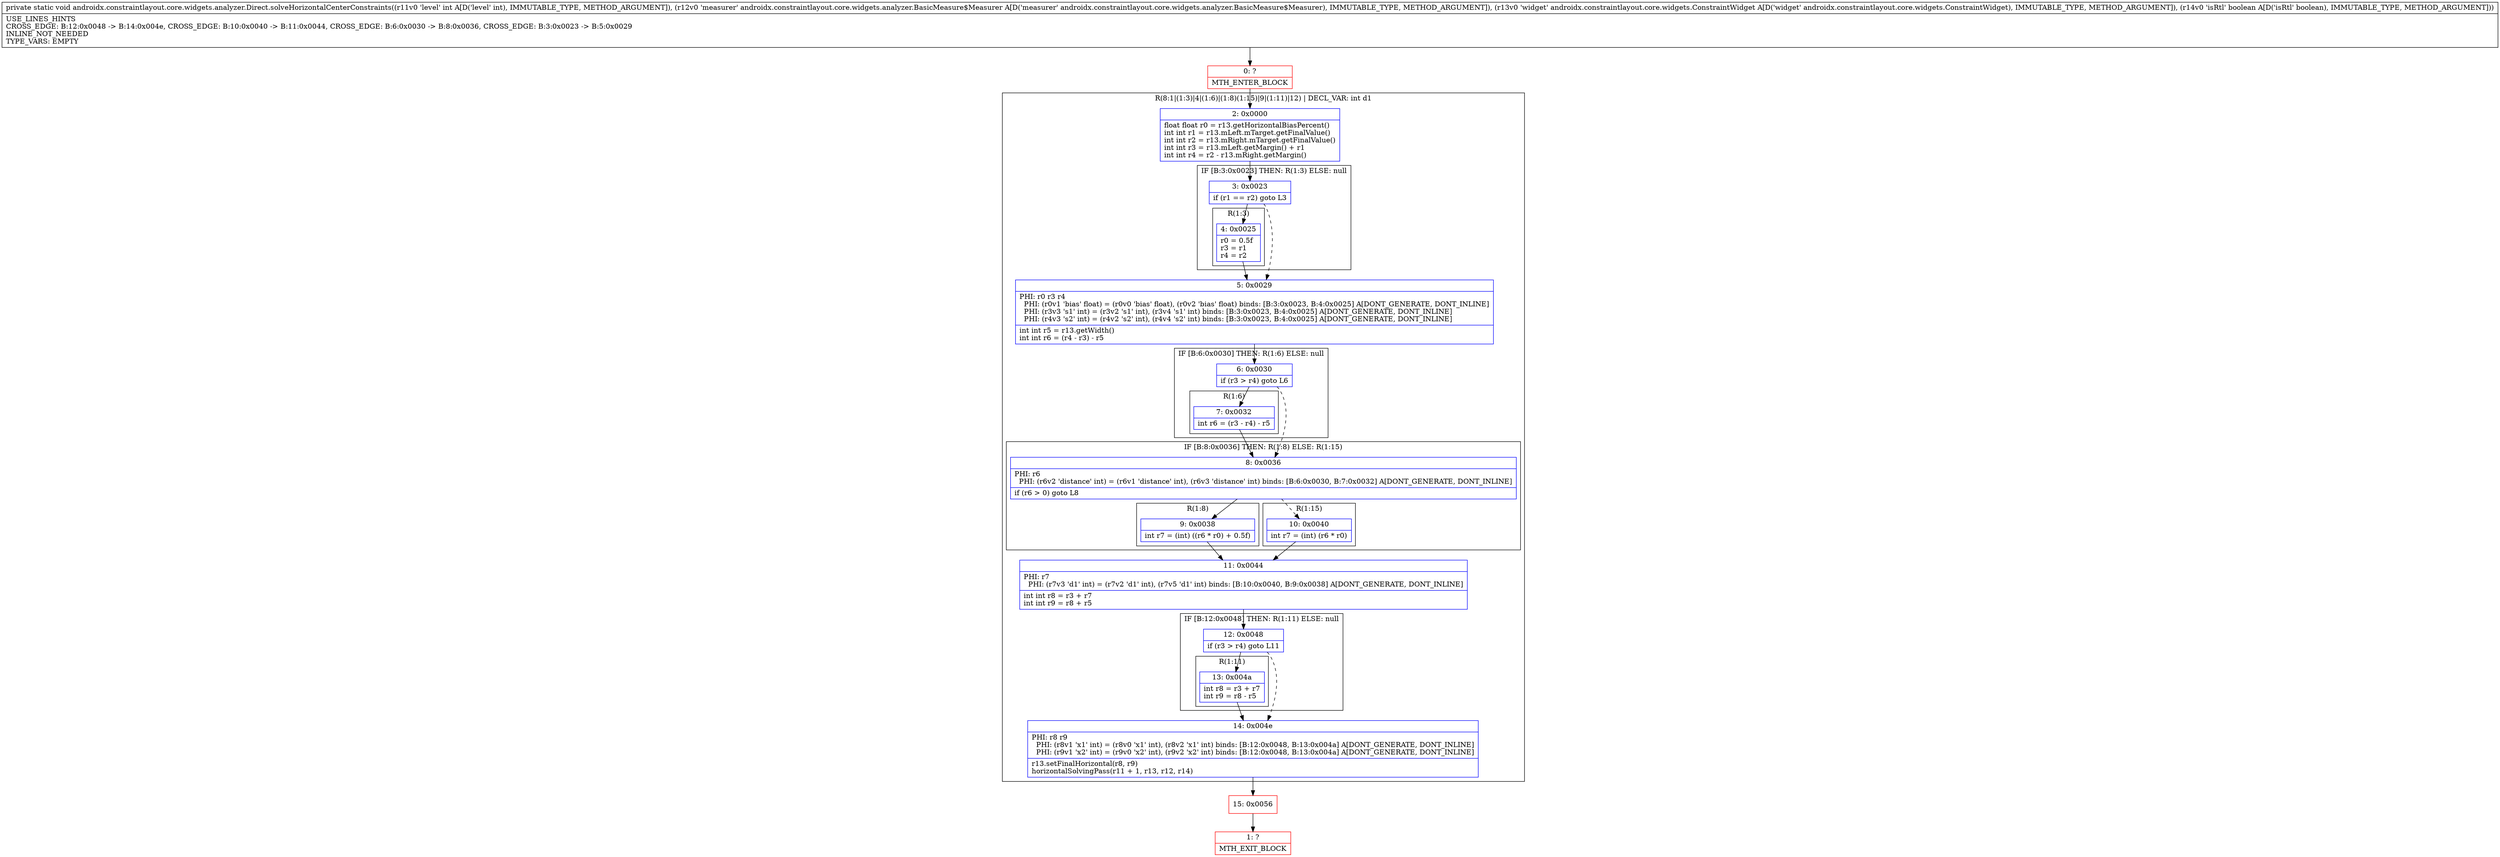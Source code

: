 digraph "CFG forandroidx.constraintlayout.core.widgets.analyzer.Direct.solveHorizontalCenterConstraints(ILandroidx\/constraintlayout\/core\/widgets\/analyzer\/BasicMeasure$Measurer;Landroidx\/constraintlayout\/core\/widgets\/ConstraintWidget;Z)V" {
subgraph cluster_Region_341060900 {
label = "R(8:1|(1:3)|4|(1:6)|(1:8)(1:15)|9|(1:11)|12) | DECL_VAR: int d1\l";
node [shape=record,color=blue];
Node_2 [shape=record,label="{2\:\ 0x0000|float float r0 = r13.getHorizontalBiasPercent()\lint int r1 = r13.mLeft.mTarget.getFinalValue()\lint int r2 = r13.mRight.mTarget.getFinalValue()\lint int r3 = r13.mLeft.getMargin() + r1\lint int r4 = r2 \- r13.mRight.getMargin()\l}"];
subgraph cluster_IfRegion_870344149 {
label = "IF [B:3:0x0023] THEN: R(1:3) ELSE: null";
node [shape=record,color=blue];
Node_3 [shape=record,label="{3\:\ 0x0023|if (r1 == r2) goto L3\l}"];
subgraph cluster_Region_1037503643 {
label = "R(1:3)";
node [shape=record,color=blue];
Node_4 [shape=record,label="{4\:\ 0x0025|r0 = 0.5f\lr3 = r1\lr4 = r2\l}"];
}
}
Node_5 [shape=record,label="{5\:\ 0x0029|PHI: r0 r3 r4 \l  PHI: (r0v1 'bias' float) = (r0v0 'bias' float), (r0v2 'bias' float) binds: [B:3:0x0023, B:4:0x0025] A[DONT_GENERATE, DONT_INLINE]\l  PHI: (r3v3 's1' int) = (r3v2 's1' int), (r3v4 's1' int) binds: [B:3:0x0023, B:4:0x0025] A[DONT_GENERATE, DONT_INLINE]\l  PHI: (r4v3 's2' int) = (r4v2 's2' int), (r4v4 's2' int) binds: [B:3:0x0023, B:4:0x0025] A[DONT_GENERATE, DONT_INLINE]\l|int int r5 = r13.getWidth()\lint int r6 = (r4 \- r3) \- r5\l}"];
subgraph cluster_IfRegion_919995622 {
label = "IF [B:6:0x0030] THEN: R(1:6) ELSE: null";
node [shape=record,color=blue];
Node_6 [shape=record,label="{6\:\ 0x0030|if (r3 \> r4) goto L6\l}"];
subgraph cluster_Region_776384621 {
label = "R(1:6)";
node [shape=record,color=blue];
Node_7 [shape=record,label="{7\:\ 0x0032|int r6 = (r3 \- r4) \- r5\l}"];
}
}
subgraph cluster_IfRegion_1548380428 {
label = "IF [B:8:0x0036] THEN: R(1:8) ELSE: R(1:15)";
node [shape=record,color=blue];
Node_8 [shape=record,label="{8\:\ 0x0036|PHI: r6 \l  PHI: (r6v2 'distance' int) = (r6v1 'distance' int), (r6v3 'distance' int) binds: [B:6:0x0030, B:7:0x0032] A[DONT_GENERATE, DONT_INLINE]\l|if (r6 \> 0) goto L8\l}"];
subgraph cluster_Region_1671394043 {
label = "R(1:8)";
node [shape=record,color=blue];
Node_9 [shape=record,label="{9\:\ 0x0038|int r7 = (int) ((r6 * r0) + 0.5f)\l}"];
}
subgraph cluster_Region_115889441 {
label = "R(1:15)";
node [shape=record,color=blue];
Node_10 [shape=record,label="{10\:\ 0x0040|int r7 = (int) (r6 * r0)\l}"];
}
}
Node_11 [shape=record,label="{11\:\ 0x0044|PHI: r7 \l  PHI: (r7v3 'd1' int) = (r7v2 'd1' int), (r7v5 'd1' int) binds: [B:10:0x0040, B:9:0x0038] A[DONT_GENERATE, DONT_INLINE]\l|int int r8 = r3 + r7\lint int r9 = r8 + r5\l}"];
subgraph cluster_IfRegion_1782819289 {
label = "IF [B:12:0x0048] THEN: R(1:11) ELSE: null";
node [shape=record,color=blue];
Node_12 [shape=record,label="{12\:\ 0x0048|if (r3 \> r4) goto L11\l}"];
subgraph cluster_Region_1522378633 {
label = "R(1:11)";
node [shape=record,color=blue];
Node_13 [shape=record,label="{13\:\ 0x004a|int r8 = r3 + r7\lint r9 = r8 \- r5\l}"];
}
}
Node_14 [shape=record,label="{14\:\ 0x004e|PHI: r8 r9 \l  PHI: (r8v1 'x1' int) = (r8v0 'x1' int), (r8v2 'x1' int) binds: [B:12:0x0048, B:13:0x004a] A[DONT_GENERATE, DONT_INLINE]\l  PHI: (r9v1 'x2' int) = (r9v0 'x2' int), (r9v2 'x2' int) binds: [B:12:0x0048, B:13:0x004a] A[DONT_GENERATE, DONT_INLINE]\l|r13.setFinalHorizontal(r8, r9)\lhorizontalSolvingPass(r11 + 1, r13, r12, r14)\l}"];
}
Node_0 [shape=record,color=red,label="{0\:\ ?|MTH_ENTER_BLOCK\l}"];
Node_15 [shape=record,color=red,label="{15\:\ 0x0056}"];
Node_1 [shape=record,color=red,label="{1\:\ ?|MTH_EXIT_BLOCK\l}"];
MethodNode[shape=record,label="{private static void androidx.constraintlayout.core.widgets.analyzer.Direct.solveHorizontalCenterConstraints((r11v0 'level' int A[D('level' int), IMMUTABLE_TYPE, METHOD_ARGUMENT]), (r12v0 'measurer' androidx.constraintlayout.core.widgets.analyzer.BasicMeasure$Measurer A[D('measurer' androidx.constraintlayout.core.widgets.analyzer.BasicMeasure$Measurer), IMMUTABLE_TYPE, METHOD_ARGUMENT]), (r13v0 'widget' androidx.constraintlayout.core.widgets.ConstraintWidget A[D('widget' androidx.constraintlayout.core.widgets.ConstraintWidget), IMMUTABLE_TYPE, METHOD_ARGUMENT]), (r14v0 'isRtl' boolean A[D('isRtl' boolean), IMMUTABLE_TYPE, METHOD_ARGUMENT]))  | USE_LINES_HINTS\lCROSS_EDGE: B:12:0x0048 \-\> B:14:0x004e, CROSS_EDGE: B:10:0x0040 \-\> B:11:0x0044, CROSS_EDGE: B:6:0x0030 \-\> B:8:0x0036, CROSS_EDGE: B:3:0x0023 \-\> B:5:0x0029\lINLINE_NOT_NEEDED\lTYPE_VARS: EMPTY\l}"];
MethodNode -> Node_0;Node_2 -> Node_3;
Node_3 -> Node_4;
Node_3 -> Node_5[style=dashed];
Node_4 -> Node_5;
Node_5 -> Node_6;
Node_6 -> Node_7;
Node_6 -> Node_8[style=dashed];
Node_7 -> Node_8;
Node_8 -> Node_9;
Node_8 -> Node_10[style=dashed];
Node_9 -> Node_11;
Node_10 -> Node_11;
Node_11 -> Node_12;
Node_12 -> Node_13;
Node_12 -> Node_14[style=dashed];
Node_13 -> Node_14;
Node_14 -> Node_15;
Node_0 -> Node_2;
Node_15 -> Node_1;
}

